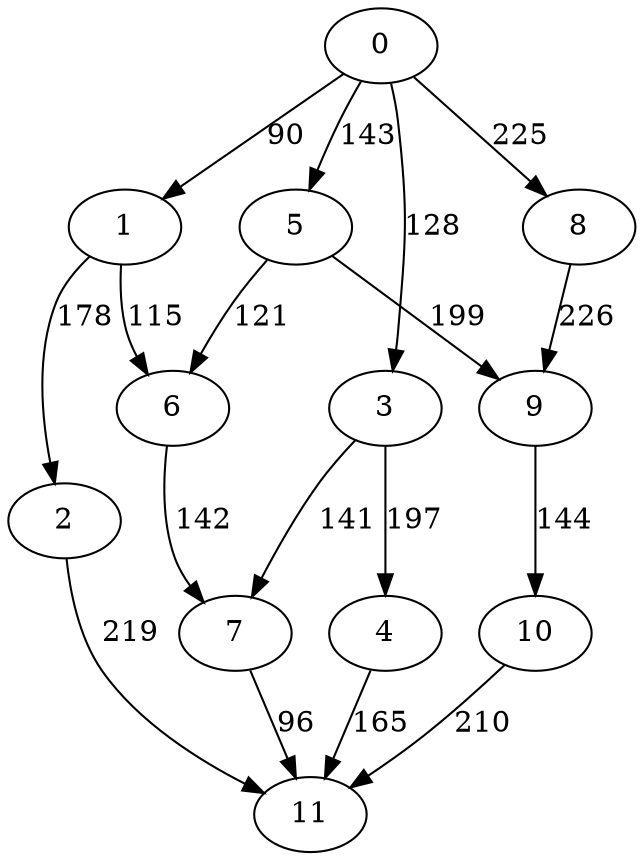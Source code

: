 digraph t10p4r7_9 {
0 -> 1 [ label = 90 ];
0 -> 3 [ label = 128 ];
0 -> 5 [ label = 143 ];
0 -> 8 [ label = 225 ];
1 -> 2 [ label = 178 ];
1 -> 6 [ label = 115 ];
2 -> 11 [ label = 219 ];
3 -> 4 [ label = 197 ];
3 -> 7 [ label = 141 ];
4 -> 11 [ label = 165 ];
5 -> 6 [ label = 121 ];
5 -> 9 [ label = 199 ];
6 -> 7 [ label = 142 ];
7 -> 11 [ label = 96 ];
8 -> 9 [ label = 226 ];
9 -> 10 [ label = 144 ];
10 -> 11 [ label = 210 ];
 }

